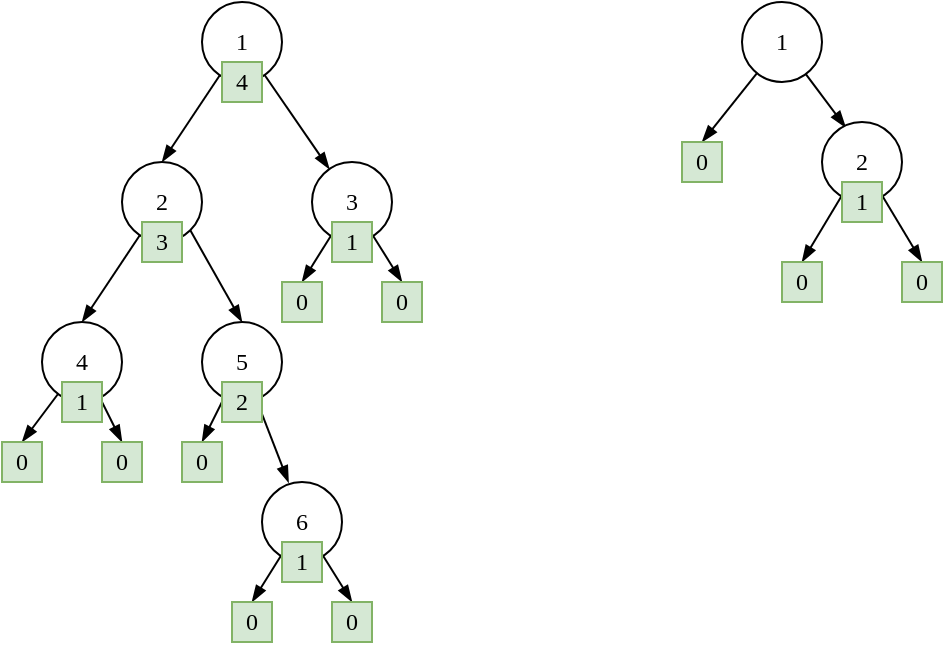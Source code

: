 <mxfile version="14.5.1" type="device" pages="2"><diagram id="B_T7iXTXOtuxCy4Hhget" name="simplify"><mxGraphModel dx="621" dy="461" grid="1" gridSize="10" guides="1" tooltips="1" connect="1" arrows="1" fold="1" page="1" pageScale="1" pageWidth="850" pageHeight="1100" math="0" shadow="0"><root><mxCell id="GvyMSwOtsJzgNe0vGO97-0"/><mxCell id="GvyMSwOtsJzgNe0vGO97-1" parent="GvyMSwOtsJzgNe0vGO97-0"/><mxCell id="0YNHLl9lAotkaSQNJDHH-0" style="rounded=0;orthogonalLoop=1;jettySize=auto;html=1;entryX=0.5;entryY=0;entryDx=0;entryDy=0;endArrow=blockThin;endFill=1;" parent="GvyMSwOtsJzgNe0vGO97-1" source="0YNHLl9lAotkaSQNJDHH-2" target="0YNHLl9lAotkaSQNJDHH-4" edge="1"><mxGeometry relative="1" as="geometry"/></mxCell><mxCell id="0YNHLl9lAotkaSQNJDHH-1" value="" style="rounded=0;orthogonalLoop=1;jettySize=auto;html=1;endArrow=blockThin;endFill=1;" parent="GvyMSwOtsJzgNe0vGO97-1" source="0YNHLl9lAotkaSQNJDHH-2" target="0YNHLl9lAotkaSQNJDHH-7" edge="1"><mxGeometry relative="1" as="geometry"/></mxCell><mxCell id="0YNHLl9lAotkaSQNJDHH-2" value="&lt;font face=&quot;Lucida Console&quot;&gt;1&lt;/font&gt;" style="ellipse;whiteSpace=wrap;html=1;aspect=fixed;" parent="GvyMSwOtsJzgNe0vGO97-1" vertex="1"><mxGeometry x="360" y="220" width="40" height="40" as="geometry"/></mxCell><mxCell id="0YNHLl9lAotkaSQNJDHH-3" value="" style="edgeStyle=none;rounded=0;orthogonalLoop=1;jettySize=auto;html=1;endArrow=blockThin;endFill=1;entryX=0.5;entryY=0;entryDx=0;entryDy=0;" parent="GvyMSwOtsJzgNe0vGO97-1" source="0YNHLl9lAotkaSQNJDHH-4" target="0YNHLl9lAotkaSQNJDHH-5" edge="1"><mxGeometry relative="1" as="geometry"/></mxCell><mxCell id="0YNHLl9lAotkaSQNJDHH-4" value="&lt;font face=&quot;Lucida Console&quot;&gt;2&lt;/font&gt;" style="ellipse;whiteSpace=wrap;html=1;aspect=fixed;" parent="GvyMSwOtsJzgNe0vGO97-1" vertex="1"><mxGeometry x="320" y="300" width="40" height="40" as="geometry"/></mxCell><mxCell id="0YNHLl9lAotkaSQNJDHH-20" style="edgeStyle=none;rounded=0;orthogonalLoop=1;jettySize=auto;html=1;entryX=0.5;entryY=0;entryDx=0;entryDy=0;endArrow=blockThin;endFill=1;" parent="GvyMSwOtsJzgNe0vGO97-1" source="0YNHLl9lAotkaSQNJDHH-5" target="0YNHLl9lAotkaSQNJDHH-18" edge="1"><mxGeometry relative="1" as="geometry"/></mxCell><mxCell id="0YNHLl9lAotkaSQNJDHH-21" style="edgeStyle=none;rounded=0;orthogonalLoop=1;jettySize=auto;html=1;entryX=0.5;entryY=0;entryDx=0;entryDy=0;endArrow=blockThin;endFill=1;" parent="GvyMSwOtsJzgNe0vGO97-1" source="0YNHLl9lAotkaSQNJDHH-5" target="0YNHLl9lAotkaSQNJDHH-19" edge="1"><mxGeometry relative="1" as="geometry"/></mxCell><mxCell id="0YNHLl9lAotkaSQNJDHH-5" value="&lt;font face=&quot;Lucida Console&quot;&gt;4&lt;/font&gt;" style="ellipse;whiteSpace=wrap;html=1;aspect=fixed;" parent="GvyMSwOtsJzgNe0vGO97-1" vertex="1"><mxGeometry x="280" y="380" width="40" height="40" as="geometry"/></mxCell><mxCell id="0YNHLl9lAotkaSQNJDHH-6" style="rounded=0;orthogonalLoop=1;jettySize=auto;html=1;entryX=0.5;entryY=0;entryDx=0;entryDy=0;endArrow=blockThin;endFill=1;exitX=1;exitY=1;exitDx=0;exitDy=0;" parent="GvyMSwOtsJzgNe0vGO97-1" source="0YNHLl9lAotkaSQNJDHH-4" target="0YNHLl9lAotkaSQNJDHH-8" edge="1"><mxGeometry relative="1" as="geometry"/></mxCell><mxCell id="0YNHLl9lAotkaSQNJDHH-31" style="edgeStyle=none;rounded=0;orthogonalLoop=1;jettySize=auto;html=1;entryX=0.5;entryY=0;entryDx=0;entryDy=0;endArrow=blockThin;endFill=1;" parent="GvyMSwOtsJzgNe0vGO97-1" source="0YNHLl9lAotkaSQNJDHH-7" target="0YNHLl9lAotkaSQNJDHH-29" edge="1"><mxGeometry relative="1" as="geometry"/></mxCell><mxCell id="0YNHLl9lAotkaSQNJDHH-32" style="edgeStyle=none;rounded=0;orthogonalLoop=1;jettySize=auto;html=1;entryX=0.5;entryY=0;entryDx=0;entryDy=0;endArrow=blockThin;endFill=1;" parent="GvyMSwOtsJzgNe0vGO97-1" source="0YNHLl9lAotkaSQNJDHH-7" target="0YNHLl9lAotkaSQNJDHH-30" edge="1"><mxGeometry relative="1" as="geometry"/></mxCell><mxCell id="0YNHLl9lAotkaSQNJDHH-7" value="&lt;font face=&quot;Lucida Console&quot;&gt;3&lt;/font&gt;" style="ellipse;whiteSpace=wrap;html=1;aspect=fixed;" parent="GvyMSwOtsJzgNe0vGO97-1" vertex="1"><mxGeometry x="415" y="300" width="40" height="40" as="geometry"/></mxCell><mxCell id="0YNHLl9lAotkaSQNJDHH-23" style="edgeStyle=none;rounded=0;orthogonalLoop=1;jettySize=auto;html=1;entryX=0.5;entryY=0;entryDx=0;entryDy=0;endArrow=blockThin;endFill=1;" parent="GvyMSwOtsJzgNe0vGO97-1" source="0YNHLl9lAotkaSQNJDHH-8" target="0YNHLl9lAotkaSQNJDHH-22" edge="1"><mxGeometry relative="1" as="geometry"/></mxCell><mxCell id="0YNHLl9lAotkaSQNJDHH-8" value="&lt;font face=&quot;Lucida Console&quot;&gt;5&lt;/font&gt;" style="ellipse;whiteSpace=wrap;html=1;aspect=fixed;" parent="GvyMSwOtsJzgNe0vGO97-1" vertex="1"><mxGeometry x="360" y="380" width="40" height="40" as="geometry"/></mxCell><mxCell id="0YNHLl9lAotkaSQNJDHH-26" style="edgeStyle=none;rounded=0;orthogonalLoop=1;jettySize=auto;html=1;entryX=0.5;entryY=0;entryDx=0;entryDy=0;endArrow=blockThin;endFill=1;" parent="GvyMSwOtsJzgNe0vGO97-1" source="0YNHLl9lAotkaSQNJDHH-10" target="0YNHLl9lAotkaSQNJDHH-24" edge="1"><mxGeometry relative="1" as="geometry"/></mxCell><mxCell id="0YNHLl9lAotkaSQNJDHH-27" style="edgeStyle=none;rounded=0;orthogonalLoop=1;jettySize=auto;html=1;entryX=0.5;entryY=0;entryDx=0;entryDy=0;endArrow=blockThin;endFill=1;" parent="GvyMSwOtsJzgNe0vGO97-1" source="0YNHLl9lAotkaSQNJDHH-10" target="0YNHLl9lAotkaSQNJDHH-25" edge="1"><mxGeometry relative="1" as="geometry"/></mxCell><mxCell id="0YNHLl9lAotkaSQNJDHH-10" value="&lt;font face=&quot;Lucida Console&quot;&gt;6&lt;/font&gt;" style="ellipse;whiteSpace=wrap;html=1;aspect=fixed;" parent="GvyMSwOtsJzgNe0vGO97-1" vertex="1"><mxGeometry x="390" y="460" width="40" height="40" as="geometry"/></mxCell><mxCell id="0YNHLl9lAotkaSQNJDHH-11" style="rounded=0;orthogonalLoop=1;jettySize=auto;html=1;entryX=0.332;entryY=0.007;entryDx=0;entryDy=0;endArrow=blockThin;endFill=1;entryPerimeter=0;" parent="GvyMSwOtsJzgNe0vGO97-1" source="0YNHLl9lAotkaSQNJDHH-8" target="0YNHLl9lAotkaSQNJDHH-10" edge="1"><mxGeometry relative="1" as="geometry"/></mxCell><mxCell id="0YNHLl9lAotkaSQNJDHH-13" value="&lt;font face=&quot;Lucida Console&quot;&gt;1&lt;/font&gt;" style="rounded=0;whiteSpace=wrap;html=1;fillColor=#d5e8d4;strokeColor=#82b366;" parent="GvyMSwOtsJzgNe0vGO97-1" vertex="1"><mxGeometry x="290" y="410" width="20" height="20" as="geometry"/></mxCell><mxCell id="0YNHLl9lAotkaSQNJDHH-15" value="&lt;font face=&quot;Lucida Console&quot;&gt;3&lt;/font&gt;" style="rounded=0;whiteSpace=wrap;html=1;fillColor=#d5e8d4;strokeColor=#82b366;" parent="GvyMSwOtsJzgNe0vGO97-1" vertex="1"><mxGeometry x="330" y="330" width="20" height="20" as="geometry"/></mxCell><mxCell id="0YNHLl9lAotkaSQNJDHH-17" value="&lt;font face=&quot;Lucida Console&quot;&gt;1&lt;/font&gt;" style="rounded=0;whiteSpace=wrap;html=1;fillColor=#d5e8d4;strokeColor=#82b366;" parent="GvyMSwOtsJzgNe0vGO97-1" vertex="1"><mxGeometry x="400" y="490" width="20" height="20" as="geometry"/></mxCell><mxCell id="0YNHLl9lAotkaSQNJDHH-18" value="&lt;font face=&quot;Lucida Console&quot;&gt;0&lt;/font&gt;" style="rounded=0;whiteSpace=wrap;html=1;fillColor=#d5e8d4;strokeColor=#82b366;" parent="GvyMSwOtsJzgNe0vGO97-1" vertex="1"><mxGeometry x="260" y="440" width="20" height="20" as="geometry"/></mxCell><mxCell id="0YNHLl9lAotkaSQNJDHH-19" value="&lt;font face=&quot;Lucida Console&quot;&gt;0&lt;/font&gt;" style="rounded=0;whiteSpace=wrap;html=1;fillColor=#d5e8d4;strokeColor=#82b366;" parent="GvyMSwOtsJzgNe0vGO97-1" vertex="1"><mxGeometry x="310" y="440" width="20" height="20" as="geometry"/></mxCell><mxCell id="0YNHLl9lAotkaSQNJDHH-22" value="&lt;font face=&quot;Lucida Console&quot;&gt;0&lt;/font&gt;" style="rounded=0;whiteSpace=wrap;html=1;fillColor=#d5e8d4;strokeColor=#82b366;" parent="GvyMSwOtsJzgNe0vGO97-1" vertex="1"><mxGeometry x="350" y="440" width="20" height="20" as="geometry"/></mxCell><mxCell id="0YNHLl9lAotkaSQNJDHH-24" value="&lt;font face=&quot;Lucida Console&quot;&gt;0&lt;/font&gt;" style="rounded=0;whiteSpace=wrap;html=1;fillColor=#d5e8d4;strokeColor=#82b366;" parent="GvyMSwOtsJzgNe0vGO97-1" vertex="1"><mxGeometry x="375" y="520" width="20" height="20" as="geometry"/></mxCell><mxCell id="0YNHLl9lAotkaSQNJDHH-25" value="&lt;font face=&quot;Lucida Console&quot;&gt;0&lt;/font&gt;" style="rounded=0;whiteSpace=wrap;html=1;fillColor=#d5e8d4;strokeColor=#82b366;" parent="GvyMSwOtsJzgNe0vGO97-1" vertex="1"><mxGeometry x="425" y="520" width="20" height="20" as="geometry"/></mxCell><mxCell id="0YNHLl9lAotkaSQNJDHH-28" value="&lt;font face=&quot;Lucida Console&quot;&gt;2&lt;/font&gt;" style="rounded=0;whiteSpace=wrap;html=1;fillColor=#d5e8d4;strokeColor=#82b366;" parent="GvyMSwOtsJzgNe0vGO97-1" vertex="1"><mxGeometry x="370" y="410" width="20" height="20" as="geometry"/></mxCell><mxCell id="0YNHLl9lAotkaSQNJDHH-29" value="&lt;font face=&quot;Lucida Console&quot;&gt;0&lt;/font&gt;" style="rounded=0;whiteSpace=wrap;html=1;fillColor=#d5e8d4;strokeColor=#82b366;" parent="GvyMSwOtsJzgNe0vGO97-1" vertex="1"><mxGeometry x="400" y="360" width="20" height="20" as="geometry"/></mxCell><mxCell id="0YNHLl9lAotkaSQNJDHH-30" value="&lt;font face=&quot;Lucida Console&quot;&gt;0&lt;/font&gt;" style="rounded=0;whiteSpace=wrap;html=1;fillColor=#d5e8d4;strokeColor=#82b366;" parent="GvyMSwOtsJzgNe0vGO97-1" vertex="1"><mxGeometry x="450" y="360" width="20" height="20" as="geometry"/></mxCell><mxCell id="0YNHLl9lAotkaSQNJDHH-33" value="&lt;font face=&quot;Lucida Console&quot;&gt;1&lt;/font&gt;" style="rounded=0;whiteSpace=wrap;html=1;fillColor=#d5e8d4;strokeColor=#82b366;" parent="GvyMSwOtsJzgNe0vGO97-1" vertex="1"><mxGeometry x="425" y="330" width="20" height="20" as="geometry"/></mxCell><mxCell id="0YNHLl9lAotkaSQNJDHH-34" value="&lt;font face=&quot;Lucida Console&quot;&gt;4&lt;/font&gt;" style="rounded=0;whiteSpace=wrap;html=1;fillColor=#d5e8d4;strokeColor=#82b366;" parent="GvyMSwOtsJzgNe0vGO97-1" vertex="1"><mxGeometry x="370" y="250" width="20" height="20" as="geometry"/></mxCell><mxCell id="Xn0Bf3jZsXF32-0Jje_n-0" style="rounded=0;orthogonalLoop=1;jettySize=auto;html=1;entryX=0.296;entryY=0.068;entryDx=0;entryDy=0;endArrow=blockThin;endFill=1;entryPerimeter=0;" edge="1" source="Xn0Bf3jZsXF32-0Jje_n-1" target="Xn0Bf3jZsXF32-0Jje_n-2" parent="GvyMSwOtsJzgNe0vGO97-1"><mxGeometry relative="1" as="geometry"/></mxCell><mxCell id="Xn0Bf3jZsXF32-0Jje_n-9" style="edgeStyle=none;rounded=0;orthogonalLoop=1;jettySize=auto;html=1;entryX=0.5;entryY=0;entryDx=0;entryDy=0;endArrow=blockThin;endFill=1;" edge="1" parent="GvyMSwOtsJzgNe0vGO97-1" source="Xn0Bf3jZsXF32-0Jje_n-1" target="Xn0Bf3jZsXF32-0Jje_n-8"><mxGeometry relative="1" as="geometry"/></mxCell><mxCell id="Xn0Bf3jZsXF32-0Jje_n-1" value="&lt;font face=&quot;Lucida Console&quot;&gt;1&lt;/font&gt;" style="ellipse;whiteSpace=wrap;html=1;aspect=fixed;" vertex="1" parent="GvyMSwOtsJzgNe0vGO97-1"><mxGeometry x="630" y="220" width="40" height="40" as="geometry"/></mxCell><mxCell id="Xn0Bf3jZsXF32-0Jje_n-5" style="rounded=0;orthogonalLoop=1;jettySize=auto;html=1;entryX=0.5;entryY=0;entryDx=0;entryDy=0;endArrow=blockThin;endFill=1;" edge="1" parent="GvyMSwOtsJzgNe0vGO97-1" source="Xn0Bf3jZsXF32-0Jje_n-2" target="Xn0Bf3jZsXF32-0Jje_n-3"><mxGeometry relative="1" as="geometry"/></mxCell><mxCell id="Xn0Bf3jZsXF32-0Jje_n-6" style="edgeStyle=none;rounded=0;orthogonalLoop=1;jettySize=auto;html=1;entryX=0.5;entryY=0;entryDx=0;entryDy=0;endArrow=blockThin;endFill=1;" edge="1" parent="GvyMSwOtsJzgNe0vGO97-1" source="Xn0Bf3jZsXF32-0Jje_n-2" target="Xn0Bf3jZsXF32-0Jje_n-4"><mxGeometry relative="1" as="geometry"/></mxCell><mxCell id="Xn0Bf3jZsXF32-0Jje_n-2" value="&lt;font face=&quot;Lucida Console&quot;&gt;2&lt;/font&gt;" style="ellipse;whiteSpace=wrap;html=1;aspect=fixed;" vertex="1" parent="GvyMSwOtsJzgNe0vGO97-1"><mxGeometry x="670" y="280" width="40" height="40" as="geometry"/></mxCell><mxCell id="Xn0Bf3jZsXF32-0Jje_n-3" value="&lt;font face=&quot;Lucida Console&quot;&gt;0&lt;/font&gt;" style="rounded=0;whiteSpace=wrap;html=1;fillColor=#d5e8d4;strokeColor=#82b366;" vertex="1" parent="GvyMSwOtsJzgNe0vGO97-1"><mxGeometry x="650" y="350" width="20" height="20" as="geometry"/></mxCell><mxCell id="Xn0Bf3jZsXF32-0Jje_n-4" value="&lt;font face=&quot;Lucida Console&quot;&gt;0&lt;/font&gt;" style="rounded=0;whiteSpace=wrap;html=1;fillColor=#d5e8d4;strokeColor=#82b366;" vertex="1" parent="GvyMSwOtsJzgNe0vGO97-1"><mxGeometry x="710" y="350" width="20" height="20" as="geometry"/></mxCell><mxCell id="Xn0Bf3jZsXF32-0Jje_n-8" value="&lt;font face=&quot;Lucida Console&quot;&gt;0&lt;/font&gt;" style="rounded=0;whiteSpace=wrap;html=1;fillColor=#d5e8d4;strokeColor=#82b366;" vertex="1" parent="GvyMSwOtsJzgNe0vGO97-1"><mxGeometry x="600" y="290" width="20" height="20" as="geometry"/></mxCell><mxCell id="Xn0Bf3jZsXF32-0Jje_n-10" value="&lt;font face=&quot;Lucida Console&quot;&gt;1&lt;/font&gt;" style="rounded=0;whiteSpace=wrap;html=1;fillColor=#d5e8d4;strokeColor=#82b366;" vertex="1" parent="GvyMSwOtsJzgNe0vGO97-1"><mxGeometry x="680" y="310" width="20" height="20" as="geometry"/></mxCell></root></mxGraphModel></diagram><diagram id="zEEvio9dy8T2Yply_j0l" name="dfs"><mxGraphModel dx="1086" dy="806" grid="1" gridSize="10" guides="1" tooltips="1" connect="1" arrows="1" fold="1" page="1" pageScale="1" pageWidth="850" pageHeight="1100" math="0" shadow="0"><root><mxCell id="lrwXywGemLWBOGlStEqH-0"/><mxCell id="lrwXywGemLWBOGlStEqH-1" parent="lrwXywGemLWBOGlStEqH-0"/><mxCell id="kbz4ZGOGK9Ixrr_r9LxF-0" style="rounded=0;orthogonalLoop=1;jettySize=auto;html=1;entryX=0.5;entryY=0;entryDx=0;entryDy=0;endArrow=blockThin;endFill=1;" parent="lrwXywGemLWBOGlStEqH-1" source="kbz4ZGOGK9Ixrr_r9LxF-1" target="kbz4ZGOGK9Ixrr_r9LxF-3" edge="1"><mxGeometry relative="1" as="geometry"/></mxCell><mxCell id="kbz4ZGOGK9Ixrr_r9LxF-9" value="" style="rounded=0;orthogonalLoop=1;jettySize=auto;html=1;endArrow=blockThin;endFill=1;" parent="lrwXywGemLWBOGlStEqH-1" source="kbz4ZGOGK9Ixrr_r9LxF-1" target="kbz4ZGOGK9Ixrr_r9LxF-8" edge="1"><mxGeometry relative="1" as="geometry"/></mxCell><mxCell id="kbz4ZGOGK9Ixrr_r9LxF-1" value="&lt;font face=&quot;Lucida Console&quot;&gt;1&lt;/font&gt;" style="ellipse;whiteSpace=wrap;html=1;aspect=fixed;" parent="lrwXywGemLWBOGlStEqH-1" vertex="1"><mxGeometry x="240" y="240" width="40" height="40" as="geometry"/></mxCell><mxCell id="kbz4ZGOGK9Ixrr_r9LxF-10" value="" style="edgeStyle=none;rounded=0;orthogonalLoop=1;jettySize=auto;html=1;endArrow=blockThin;endFill=1;" parent="lrwXywGemLWBOGlStEqH-1" source="kbz4ZGOGK9Ixrr_r9LxF-3" target="kbz4ZGOGK9Ixrr_r9LxF-4" edge="1"><mxGeometry relative="1" as="geometry"/></mxCell><mxCell id="kbz4ZGOGK9Ixrr_r9LxF-3" value="&lt;font face=&quot;Lucida Console&quot;&gt;2&lt;/font&gt;" style="ellipse;whiteSpace=wrap;html=1;aspect=fixed;" parent="lrwXywGemLWBOGlStEqH-1" vertex="1"><mxGeometry x="200" y="320" width="40" height="40" as="geometry"/></mxCell><mxCell id="kbz4ZGOGK9Ixrr_r9LxF-4" value="&lt;font face=&quot;Lucida Console&quot;&gt;4&lt;/font&gt;" style="ellipse;whiteSpace=wrap;html=1;aspect=fixed;" parent="lrwXywGemLWBOGlStEqH-1" vertex="1"><mxGeometry x="160" y="400" width="40" height="40" as="geometry"/></mxCell><mxCell id="kbz4ZGOGK9Ixrr_r9LxF-5" value="&lt;font face=&quot;Lucida Console&quot;&gt;4&lt;/font&gt;" style="ellipse;whiteSpace=wrap;html=1;aspect=fixed;" parent="lrwXywGemLWBOGlStEqH-1" vertex="1"><mxGeometry x="120" y="480" width="40" height="40" as="geometry"/></mxCell><mxCell id="kbz4ZGOGK9Ixrr_r9LxF-6" value="&lt;font face=&quot;Lucida Console&quot;&gt;2&lt;/font&gt;" style="ellipse;whiteSpace=wrap;html=1;aspect=fixed;" parent="lrwXywGemLWBOGlStEqH-1" vertex="1"><mxGeometry x="160" y="480" width="40" height="40" as="geometry"/></mxCell><mxCell id="kbz4ZGOGK9Ixrr_r9LxF-7" value="&lt;font face=&quot;Lucida Console&quot;&gt;1&lt;/font&gt;" style="ellipse;whiteSpace=wrap;html=1;aspect=fixed;" parent="lrwXywGemLWBOGlStEqH-1" vertex="1"><mxGeometry x="240" y="480" width="40" height="40" as="geometry"/></mxCell><mxCell id="F4z_0zZwF99F7YEhhDlV-2" style="rounded=0;orthogonalLoop=1;jettySize=auto;html=1;entryX=0.5;entryY=0;entryDx=0;entryDy=0;endArrow=blockThin;endFill=1;exitX=1;exitY=1;exitDx=0;exitDy=0;" parent="lrwXywGemLWBOGlStEqH-1" source="kbz4ZGOGK9Ixrr_r9LxF-3" target="F4z_0zZwF99F7YEhhDlV-1" edge="1"><mxGeometry relative="1" as="geometry"/></mxCell><mxCell id="F4z_0zZwF99F7YEhhDlV-8" style="edgeStyle=none;rounded=0;orthogonalLoop=1;jettySize=auto;html=1;entryX=0.5;entryY=0;entryDx=0;entryDy=0;endArrow=blockThin;endFill=1;" parent="lrwXywGemLWBOGlStEqH-1" source="kbz4ZGOGK9Ixrr_r9LxF-8" target="F4z_0zZwF99F7YEhhDlV-6" edge="1"><mxGeometry relative="1" as="geometry"/></mxCell><mxCell id="F4z_0zZwF99F7YEhhDlV-9" style="edgeStyle=none;rounded=0;orthogonalLoop=1;jettySize=auto;html=1;entryX=0.5;entryY=0;entryDx=0;entryDy=0;endArrow=blockThin;endFill=1;" parent="lrwXywGemLWBOGlStEqH-1" source="kbz4ZGOGK9Ixrr_r9LxF-8" target="F4z_0zZwF99F7YEhhDlV-7" edge="1"><mxGeometry relative="1" as="geometry"/></mxCell><mxCell id="kbz4ZGOGK9Ixrr_r9LxF-8" value="&lt;font face=&quot;Lucida Console&quot;&gt;3&lt;/font&gt;" style="ellipse;whiteSpace=wrap;html=1;aspect=fixed;" parent="lrwXywGemLWBOGlStEqH-1" vertex="1"><mxGeometry x="280" y="320" width="40" height="40" as="geometry"/></mxCell><mxCell id="kbz4ZGOGK9Ixrr_r9LxF-11" value="1" style="rounded=0;whiteSpace=wrap;html=1;" parent="lrwXywGemLWBOGlStEqH-1" vertex="1"><mxGeometry x="400" y="400" width="40" height="40" as="geometry"/></mxCell><mxCell id="kbz4ZGOGK9Ixrr_r9LxF-12" value="2" style="rounded=0;whiteSpace=wrap;html=1;" parent="lrwXywGemLWBOGlStEqH-1" vertex="1"><mxGeometry x="400" y="360" width="40" height="40" as="geometry"/></mxCell><mxCell id="kbz4ZGOGK9Ixrr_r9LxF-13" value="6" style="rounded=0;whiteSpace=wrap;html=1;fillColor=#d5e8d4;strokeColor=#82b366;" parent="lrwXywGemLWBOGlStEqH-1" vertex="1"><mxGeometry x="560" y="360" width="40" height="40" as="geometry"/></mxCell><mxCell id="kbz4ZGOGK9Ixrr_r9LxF-14" value="3" style="rounded=0;whiteSpace=wrap;html=1;" parent="lrwXywGemLWBOGlStEqH-1" vertex="1"><mxGeometry x="560" y="400" width="40" height="40" as="geometry"/></mxCell><mxCell id="kbz4ZGOGK9Ixrr_r9LxF-15" value="4" style="rounded=0;whiteSpace=wrap;html=1;fillColor=#d5e8d4;strokeColor=#82b366;" parent="lrwXywGemLWBOGlStEqH-1" vertex="1"><mxGeometry x="400" y="320" width="40" height="40" as="geometry"/></mxCell><mxCell id="kbz4ZGOGK9Ixrr_r9LxF-16" value="&lt;font face=&quot;Lucida Console&quot;&gt;5&lt;/font&gt;" style="ellipse;whiteSpace=wrap;html=1;aspect=fixed;" parent="lrwXywGemLWBOGlStEqH-1" vertex="1"><mxGeometry x="200" y="480" width="40" height="40" as="geometry"/></mxCell><mxCell id="FGcARqq-w0vhg7zN7LdB-0" value="1" style="rounded=0;whiteSpace=wrap;html=1;" parent="lrwXywGemLWBOGlStEqH-1" vertex="1"><mxGeometry x="480" y="400" width="40" height="40" as="geometry"/></mxCell><mxCell id="FGcARqq-w0vhg7zN7LdB-1" value="5" style="rounded=0;whiteSpace=wrap;html=1;fillColor=#d5e8d4;strokeColor=#82b366;" parent="lrwXywGemLWBOGlStEqH-1" vertex="1"><mxGeometry x="480" y="360" width="40" height="40" as="geometry"/></mxCell><mxCell id="F4z_0zZwF99F7YEhhDlV-1" value="&lt;font face=&quot;Lucida Console&quot;&gt;5&lt;/font&gt;" style="ellipse;whiteSpace=wrap;html=1;aspect=fixed;" parent="lrwXywGemLWBOGlStEqH-1" vertex="1"><mxGeometry x="220" y="400" width="40" height="40" as="geometry"/></mxCell><mxCell id="F4z_0zZwF99F7YEhhDlV-3" value="&lt;font face=&quot;Lucida Console&quot;&gt;3&lt;/font&gt;" style="ellipse;whiteSpace=wrap;html=1;aspect=fixed;" parent="lrwXywGemLWBOGlStEqH-1" vertex="1"><mxGeometry x="320" y="480" width="40" height="40" as="geometry"/></mxCell><mxCell id="F4z_0zZwF99F7YEhhDlV-6" value="&lt;font face=&quot;Lucida Console&quot;&gt;6&lt;/font&gt;" style="ellipse;whiteSpace=wrap;html=1;aspect=fixed;" parent="lrwXywGemLWBOGlStEqH-1" vertex="1"><mxGeometry x="260" y="400" width="40" height="40" as="geometry"/></mxCell><mxCell id="F4z_0zZwF99F7YEhhDlV-7" value="&lt;font face=&quot;Lucida Console&quot;&gt;7&lt;/font&gt;" style="ellipse;whiteSpace=wrap;html=1;aspect=fixed;" parent="lrwXywGemLWBOGlStEqH-1" vertex="1"><mxGeometry x="310" y="400" width="40" height="40" as="geometry"/></mxCell><mxCell id="F4z_0zZwF99F7YEhhDlV-10" value="&lt;font face=&quot;Lucida Console&quot;&gt;6&lt;/font&gt;" style="ellipse;whiteSpace=wrap;html=1;aspect=fixed;" parent="lrwXywGemLWBOGlStEqH-1" vertex="1"><mxGeometry x="280" y="480" width="40" height="40" as="geometry"/></mxCell><mxCell id="F4z_0zZwF99F7YEhhDlV-11" value="&lt;font face=&quot;Lucida Console&quot;&gt;7&lt;/font&gt;" style="ellipse;whiteSpace=wrap;html=1;aspect=fixed;" parent="lrwXywGemLWBOGlStEqH-1" vertex="1"><mxGeometry x="360" y="480" width="40" height="40" as="geometry"/></mxCell><mxCell id="F4z_0zZwF99F7YEhhDlV-17" value="1" style="rounded=0;whiteSpace=wrap;html=1;" parent="lrwXywGemLWBOGlStEqH-1" vertex="1"><mxGeometry x="440" y="400" width="40" height="40" as="geometry"/></mxCell><mxCell id="F4z_0zZwF99F7YEhhDlV-18" value="2" style="rounded=0;whiteSpace=wrap;html=1;fillColor=#d5e8d4;strokeColor=#82b366;" parent="lrwXywGemLWBOGlStEqH-1" vertex="1"><mxGeometry x="440" y="360" width="40" height="40" as="geometry"/></mxCell><mxCell id="F4z_0zZwF99F7YEhhDlV-19" value="3" style="rounded=0;whiteSpace=wrap;html=1;fillColor=#d5e8d4;strokeColor=#82b366;" parent="lrwXywGemLWBOGlStEqH-1" vertex="1"><mxGeometry x="600" y="400" width="40" height="40" as="geometry"/></mxCell><mxCell id="F4z_0zZwF99F7YEhhDlV-22" value="7" style="rounded=0;whiteSpace=wrap;html=1;fillColor=#d5e8d4;strokeColor=#82b366;" parent="lrwXywGemLWBOGlStEqH-1" vertex="1"><mxGeometry x="640" y="400" width="40" height="40" as="geometry"/></mxCell><mxCell id="F4z_0zZwF99F7YEhhDlV-30" value="1" style="rounded=0;whiteSpace=wrap;html=1;fillColor=#d5e8d4;strokeColor=#82b366;" parent="lrwXywGemLWBOGlStEqH-1" vertex="1"><mxGeometry x="520" y="400" width="40" height="40" as="geometry"/></mxCell><mxCell id="F4z_0zZwF99F7YEhhDlV-38" style="rounded=0;orthogonalLoop=1;jettySize=auto;html=1;entryX=0.5;entryY=0;entryDx=0;entryDy=0;endArrow=blockThin;endFill=1;" parent="lrwXywGemLWBOGlStEqH-1" source="F4z_0zZwF99F7YEhhDlV-40" target="F4z_0zZwF99F7YEhhDlV-41" edge="1"><mxGeometry relative="1" as="geometry"/></mxCell><mxCell id="F4z_0zZwF99F7YEhhDlV-40" value="&lt;font face=&quot;Lucida Console&quot;&gt;2&lt;/font&gt;" style="ellipse;whiteSpace=wrap;html=1;aspect=fixed;" parent="lrwXywGemLWBOGlStEqH-1" vertex="1"><mxGeometry x="240" y="560" width="40" height="40" as="geometry"/></mxCell><mxCell id="8_-NJi2eyKvEDdrBfK_C-1" style="edgeStyle=none;rounded=0;orthogonalLoop=1;jettySize=auto;html=1;entryX=0.5;entryY=0;entryDx=0;entryDy=0;endArrow=blockThin;endFill=1;" parent="lrwXywGemLWBOGlStEqH-1" source="F4z_0zZwF99F7YEhhDlV-41" target="8_-NJi2eyKvEDdrBfK_C-0" edge="1"><mxGeometry relative="1" as="geometry"/></mxCell><mxCell id="F4z_0zZwF99F7YEhhDlV-41" value="&lt;font face=&quot;Lucida Console&quot;&gt;3&lt;/font&gt;" style="ellipse;whiteSpace=wrap;html=1;aspect=fixed;" parent="lrwXywGemLWBOGlStEqH-1" vertex="1"><mxGeometry x="200" y="640" width="40" height="40" as="geometry"/></mxCell><mxCell id="8_-NJi2eyKvEDdrBfK_C-0" value="&lt;font face=&quot;Lucida Console&quot;&gt;1&lt;/font&gt;" style="ellipse;whiteSpace=wrap;html=1;aspect=fixed;" parent="lrwXywGemLWBOGlStEqH-1" vertex="1"><mxGeometry x="170" y="710" width="40" height="40" as="geometry"/></mxCell><mxCell id="8_-NJi2eyKvEDdrBfK_C-2" value="2" style="rounded=0;whiteSpace=wrap;html=1;" parent="lrwXywGemLWBOGlStEqH-1" vertex="1"><mxGeometry x="400" y="710" width="40" height="40" as="geometry"/></mxCell><mxCell id="8_-NJi2eyKvEDdrBfK_C-3" value="3" style="rounded=0;whiteSpace=wrap;html=1;" parent="lrwXywGemLWBOGlStEqH-1" vertex="1"><mxGeometry x="360" y="670" width="40" height="40" as="geometry"/></mxCell><mxCell id="8_-NJi2eyKvEDdrBfK_C-4" value="1" style="rounded=0;whiteSpace=wrap;html=1;fillColor=#d5e8d4;strokeColor=#82b366;" parent="lrwXywGemLWBOGlStEqH-1" vertex="1"><mxGeometry x="360" y="630" width="40" height="40" as="geometry"/></mxCell></root></mxGraphModel></diagram></mxfile>